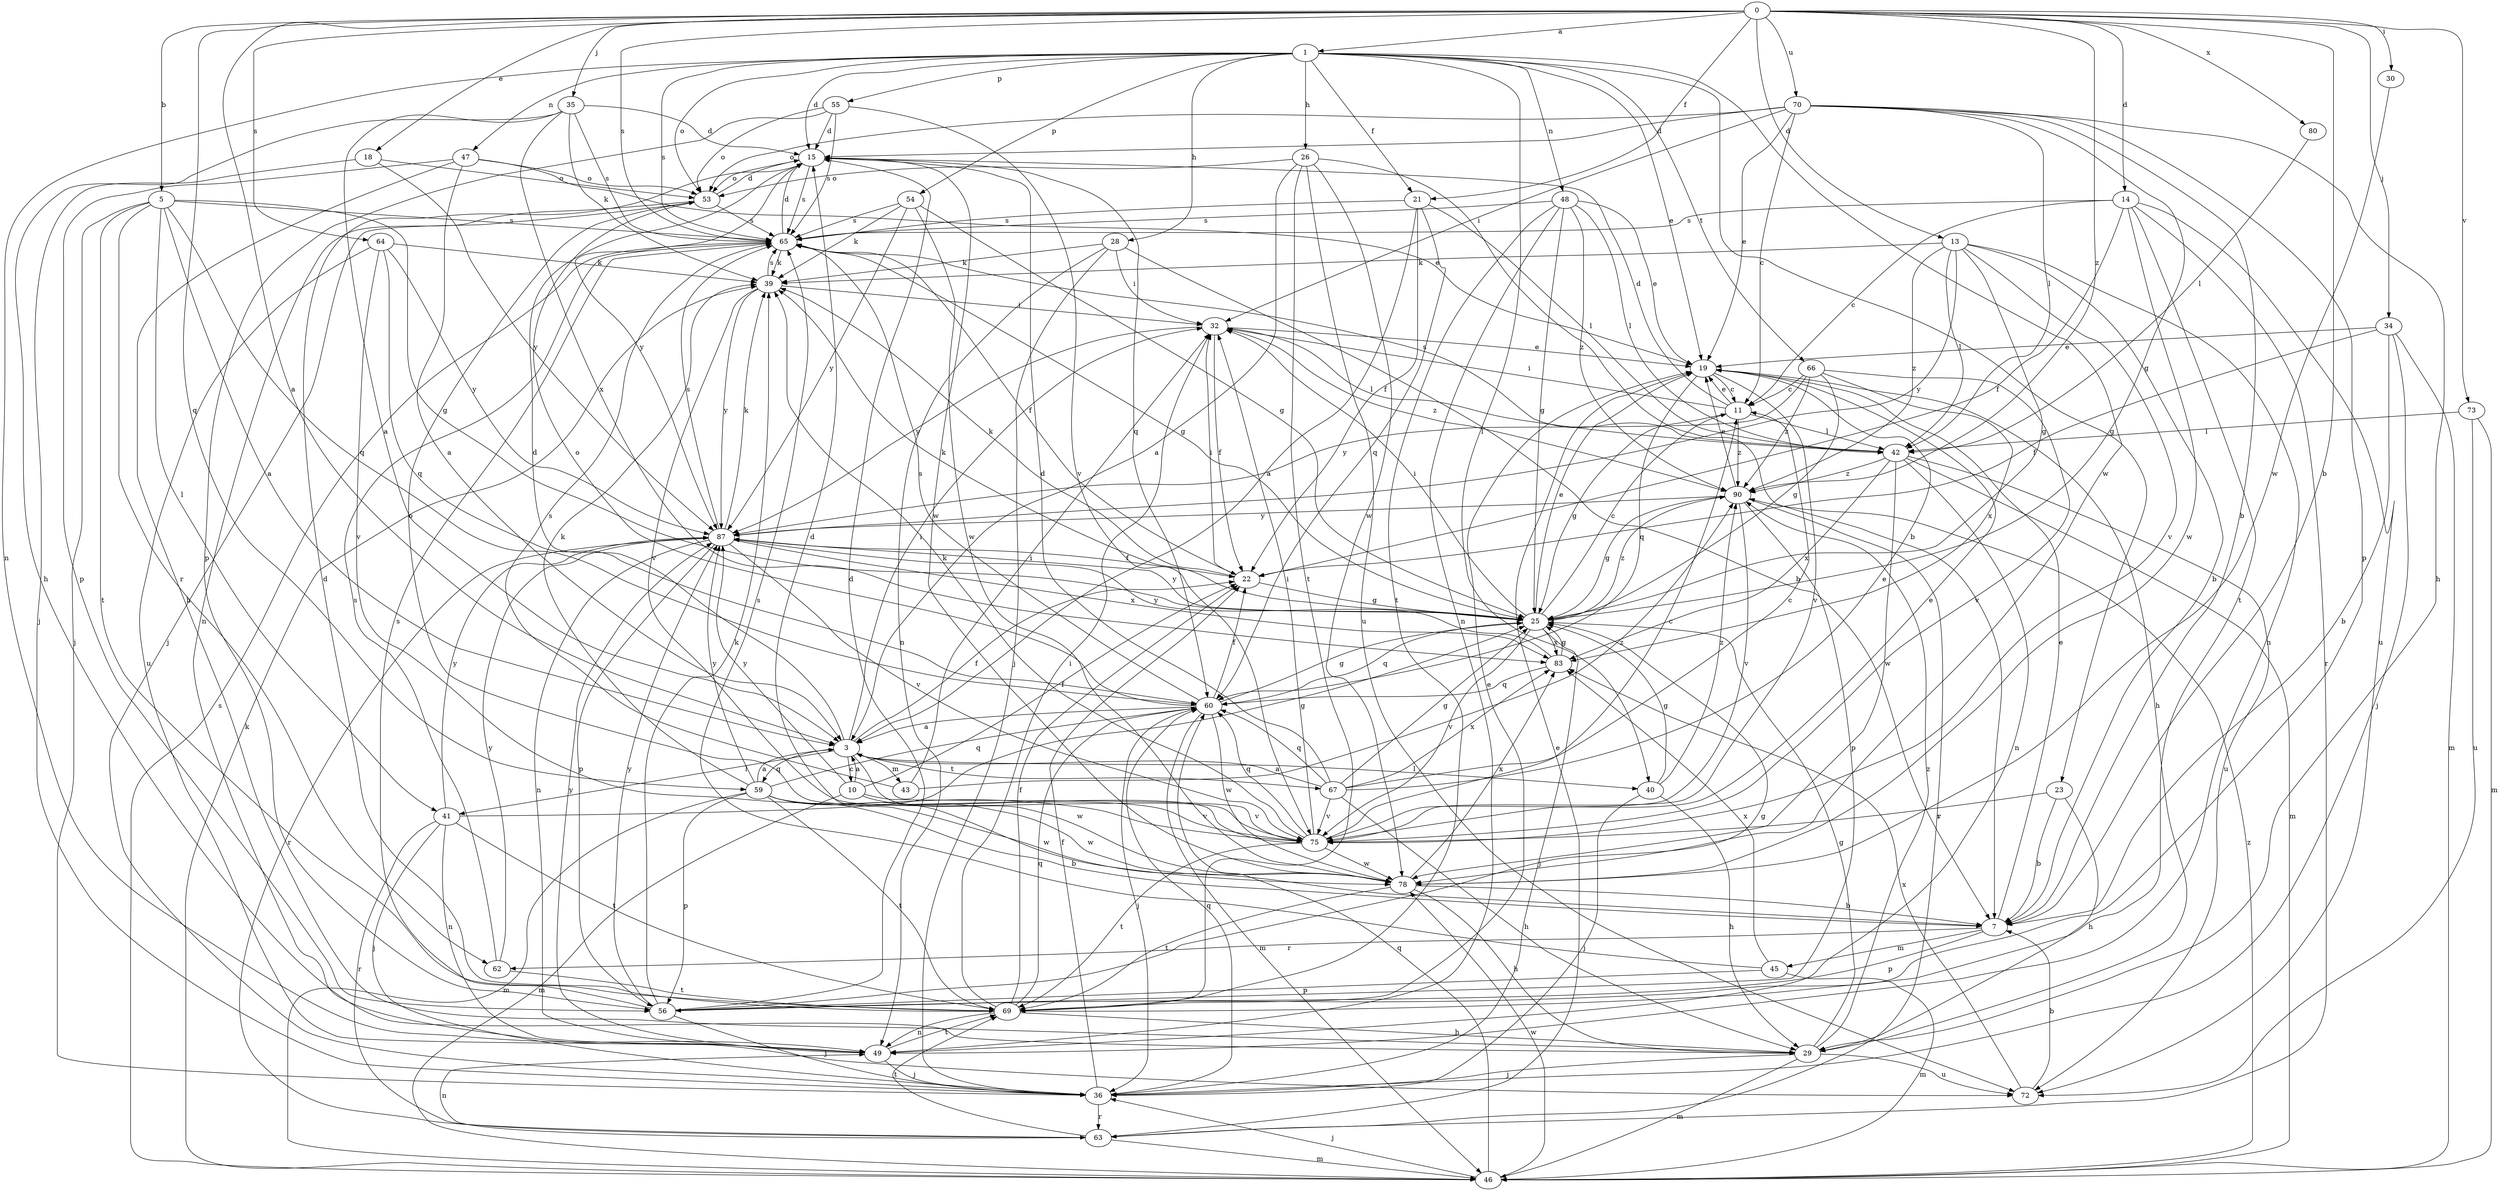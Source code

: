 strict digraph  {
0;
1;
3;
5;
7;
10;
11;
13;
14;
15;
18;
19;
21;
22;
23;
25;
26;
28;
29;
30;
32;
34;
35;
36;
39;
40;
41;
42;
43;
45;
46;
47;
48;
49;
53;
54;
55;
56;
59;
60;
62;
63;
64;
65;
66;
67;
69;
70;
72;
73;
75;
78;
80;
83;
87;
90;
0 -> 1  [label=a];
0 -> 3  [label=a];
0 -> 5  [label=b];
0 -> 7  [label=b];
0 -> 13  [label=d];
0 -> 14  [label=d];
0 -> 18  [label=e];
0 -> 21  [label=f];
0 -> 30  [label=i];
0 -> 34  [label=j];
0 -> 35  [label=j];
0 -> 59  [label=q];
0 -> 64  [label=s];
0 -> 65  [label=s];
0 -> 70  [label=u];
0 -> 73  [label=v];
0 -> 80  [label=x];
0 -> 90  [label=z];
1 -> 15  [label=d];
1 -> 19  [label=e];
1 -> 21  [label=f];
1 -> 23  [label=g];
1 -> 26  [label=h];
1 -> 28  [label=h];
1 -> 40  [label=l];
1 -> 47  [label=n];
1 -> 48  [label=n];
1 -> 49  [label=n];
1 -> 53  [label=o];
1 -> 54  [label=p];
1 -> 55  [label=p];
1 -> 65  [label=s];
1 -> 66  [label=t];
1 -> 78  [label=w];
3 -> 10  [label=c];
3 -> 15  [label=d];
3 -> 22  [label=f];
3 -> 32  [label=i];
3 -> 40  [label=l];
3 -> 41  [label=l];
3 -> 43  [label=m];
3 -> 59  [label=q];
3 -> 67  [label=t];
3 -> 78  [label=w];
5 -> 3  [label=a];
5 -> 25  [label=g];
5 -> 36  [label=j];
5 -> 41  [label=l];
5 -> 60  [label=q];
5 -> 62  [label=r];
5 -> 65  [label=s];
5 -> 69  [label=t];
7 -> 15  [label=d];
7 -> 19  [label=e];
7 -> 45  [label=m];
7 -> 56  [label=p];
7 -> 62  [label=r];
10 -> 3  [label=a];
10 -> 22  [label=f];
10 -> 46  [label=m];
10 -> 75  [label=v];
10 -> 78  [label=w];
10 -> 87  [label=y];
11 -> 15  [label=d];
11 -> 19  [label=e];
11 -> 25  [label=g];
11 -> 32  [label=i];
11 -> 42  [label=l];
11 -> 90  [label=z];
13 -> 7  [label=b];
13 -> 25  [label=g];
13 -> 39  [label=k];
13 -> 42  [label=l];
13 -> 49  [label=n];
13 -> 75  [label=v];
13 -> 87  [label=y];
13 -> 90  [label=z];
14 -> 11  [label=c];
14 -> 22  [label=f];
14 -> 63  [label=r];
14 -> 65  [label=s];
14 -> 69  [label=t];
14 -> 72  [label=u];
14 -> 78  [label=w];
15 -> 53  [label=o];
15 -> 60  [label=q];
15 -> 65  [label=s];
15 -> 78  [label=w];
15 -> 87  [label=y];
18 -> 36  [label=j];
18 -> 53  [label=o];
18 -> 87  [label=y];
19 -> 11  [label=c];
19 -> 29  [label=h];
19 -> 60  [label=q];
19 -> 75  [label=v];
21 -> 3  [label=a];
21 -> 22  [label=f];
21 -> 42  [label=l];
21 -> 60  [label=q];
21 -> 65  [label=s];
22 -> 25  [label=g];
22 -> 32  [label=i];
22 -> 39  [label=k];
23 -> 7  [label=b];
23 -> 29  [label=h];
23 -> 75  [label=v];
25 -> 11  [label=c];
25 -> 19  [label=e];
25 -> 32  [label=i];
25 -> 36  [label=j];
25 -> 39  [label=k];
25 -> 60  [label=q];
25 -> 75  [label=v];
25 -> 83  [label=x];
25 -> 87  [label=y];
25 -> 90  [label=z];
26 -> 3  [label=a];
26 -> 7  [label=b];
26 -> 53  [label=o];
26 -> 69  [label=t];
26 -> 72  [label=u];
26 -> 78  [label=w];
28 -> 7  [label=b];
28 -> 32  [label=i];
28 -> 36  [label=j];
28 -> 39  [label=k];
28 -> 49  [label=n];
29 -> 25  [label=g];
29 -> 36  [label=j];
29 -> 46  [label=m];
29 -> 72  [label=u];
29 -> 90  [label=z];
30 -> 78  [label=w];
32 -> 19  [label=e];
32 -> 22  [label=f];
32 -> 42  [label=l];
32 -> 87  [label=y];
32 -> 90  [label=z];
34 -> 7  [label=b];
34 -> 19  [label=e];
34 -> 22  [label=f];
34 -> 36  [label=j];
34 -> 46  [label=m];
35 -> 3  [label=a];
35 -> 15  [label=d];
35 -> 29  [label=h];
35 -> 39  [label=k];
35 -> 65  [label=s];
35 -> 83  [label=x];
36 -> 22  [label=f];
36 -> 60  [label=q];
36 -> 63  [label=r];
39 -> 32  [label=i];
39 -> 65  [label=s];
39 -> 75  [label=v];
39 -> 87  [label=y];
40 -> 25  [label=g];
40 -> 29  [label=h];
40 -> 36  [label=j];
40 -> 90  [label=z];
41 -> 25  [label=g];
41 -> 36  [label=j];
41 -> 49  [label=n];
41 -> 63  [label=r];
41 -> 69  [label=t];
41 -> 87  [label=y];
42 -> 46  [label=m];
42 -> 49  [label=n];
42 -> 65  [label=s];
42 -> 72  [label=u];
42 -> 78  [label=w];
42 -> 83  [label=x];
42 -> 90  [label=z];
43 -> 32  [label=i];
43 -> 65  [label=s];
43 -> 90  [label=z];
45 -> 46  [label=m];
45 -> 56  [label=p];
45 -> 65  [label=s];
45 -> 83  [label=x];
46 -> 36  [label=j];
46 -> 39  [label=k];
46 -> 60  [label=q];
46 -> 65  [label=s];
46 -> 78  [label=w];
46 -> 90  [label=z];
47 -> 3  [label=a];
47 -> 19  [label=e];
47 -> 29  [label=h];
47 -> 53  [label=o];
47 -> 56  [label=p];
48 -> 19  [label=e];
48 -> 25  [label=g];
48 -> 42  [label=l];
48 -> 49  [label=n];
48 -> 65  [label=s];
48 -> 69  [label=t];
48 -> 90  [label=z];
49 -> 36  [label=j];
49 -> 69  [label=t];
49 -> 87  [label=y];
53 -> 15  [label=d];
53 -> 36  [label=j];
53 -> 49  [label=n];
53 -> 65  [label=s];
54 -> 25  [label=g];
54 -> 39  [label=k];
54 -> 65  [label=s];
54 -> 78  [label=w];
54 -> 87  [label=y];
55 -> 15  [label=d];
55 -> 53  [label=o];
55 -> 56  [label=p];
55 -> 65  [label=s];
55 -> 75  [label=v];
56 -> 15  [label=d];
56 -> 25  [label=g];
56 -> 36  [label=j];
56 -> 39  [label=k];
56 -> 65  [label=s];
56 -> 87  [label=y];
59 -> 3  [label=a];
59 -> 7  [label=b];
59 -> 39  [label=k];
59 -> 46  [label=m];
59 -> 56  [label=p];
59 -> 60  [label=q];
59 -> 69  [label=t];
59 -> 75  [label=v];
59 -> 78  [label=w];
59 -> 87  [label=y];
60 -> 3  [label=a];
60 -> 22  [label=f];
60 -> 25  [label=g];
60 -> 36  [label=j];
60 -> 46  [label=m];
60 -> 53  [label=o];
60 -> 65  [label=s];
60 -> 78  [label=w];
62 -> 65  [label=s];
62 -> 69  [label=t];
62 -> 87  [label=y];
63 -> 19  [label=e];
63 -> 46  [label=m];
63 -> 49  [label=n];
63 -> 69  [label=t];
64 -> 39  [label=k];
64 -> 60  [label=q];
64 -> 72  [label=u];
64 -> 75  [label=v];
64 -> 87  [label=y];
65 -> 15  [label=d];
65 -> 22  [label=f];
65 -> 25  [label=g];
65 -> 39  [label=k];
66 -> 11  [label=c];
66 -> 25  [label=g];
66 -> 75  [label=v];
66 -> 83  [label=x];
66 -> 87  [label=y];
66 -> 90  [label=z];
67 -> 3  [label=a];
67 -> 11  [label=c];
67 -> 15  [label=d];
67 -> 19  [label=e];
67 -> 25  [label=g];
67 -> 29  [label=h];
67 -> 60  [label=q];
67 -> 75  [label=v];
67 -> 83  [label=x];
69 -> 15  [label=d];
69 -> 19  [label=e];
69 -> 22  [label=f];
69 -> 29  [label=h];
69 -> 32  [label=i];
69 -> 49  [label=n];
69 -> 60  [label=q];
70 -> 7  [label=b];
70 -> 11  [label=c];
70 -> 15  [label=d];
70 -> 19  [label=e];
70 -> 25  [label=g];
70 -> 29  [label=h];
70 -> 32  [label=i];
70 -> 42  [label=l];
70 -> 53  [label=o];
70 -> 56  [label=p];
72 -> 7  [label=b];
72 -> 83  [label=x];
73 -> 42  [label=l];
73 -> 46  [label=m];
73 -> 72  [label=u];
75 -> 11  [label=c];
75 -> 19  [label=e];
75 -> 32  [label=i];
75 -> 39  [label=k];
75 -> 53  [label=o];
75 -> 60  [label=q];
75 -> 69  [label=t];
75 -> 78  [label=w];
78 -> 7  [label=b];
78 -> 29  [label=h];
78 -> 69  [label=t];
78 -> 83  [label=x];
80 -> 42  [label=l];
83 -> 25  [label=g];
83 -> 60  [label=q];
83 -> 87  [label=y];
87 -> 22  [label=f];
87 -> 39  [label=k];
87 -> 49  [label=n];
87 -> 56  [label=p];
87 -> 63  [label=r];
87 -> 65  [label=s];
87 -> 75  [label=v];
87 -> 83  [label=x];
90 -> 19  [label=e];
90 -> 25  [label=g];
90 -> 56  [label=p];
90 -> 63  [label=r];
90 -> 75  [label=v];
90 -> 87  [label=y];
}
